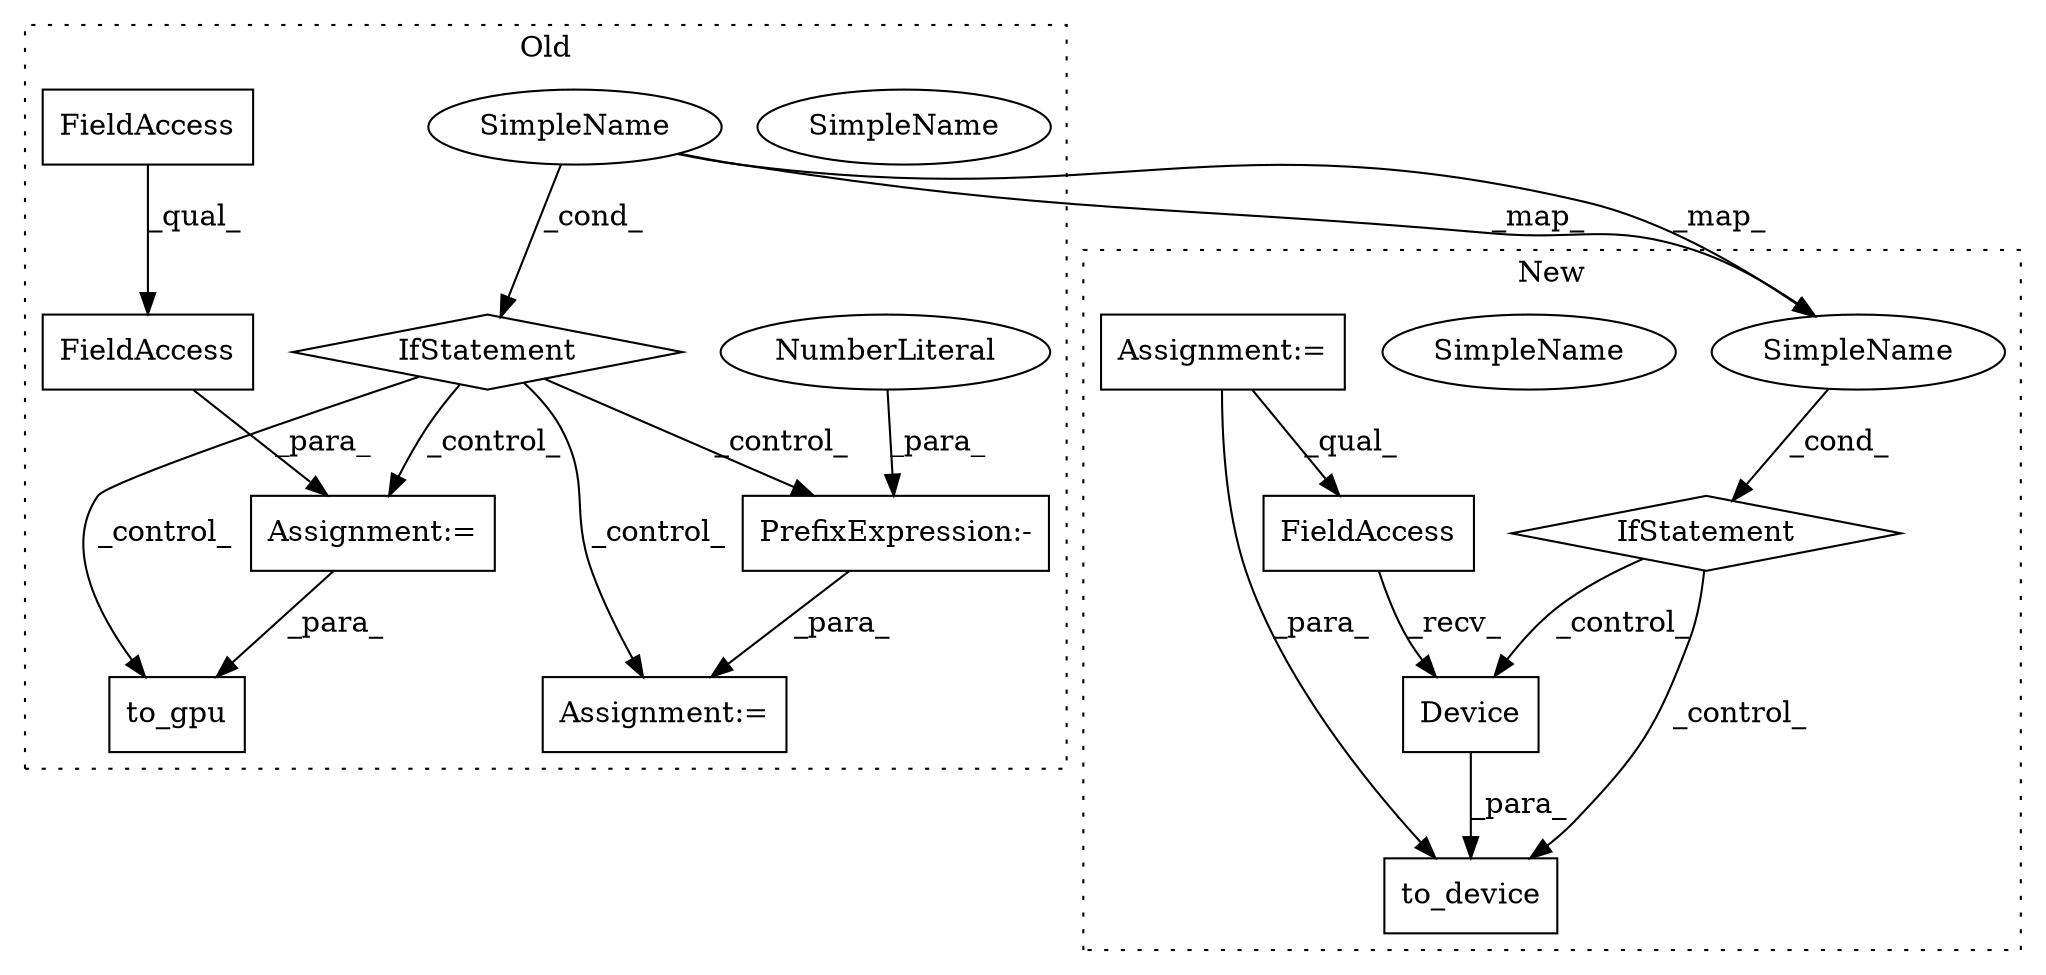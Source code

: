 digraph G {
subgraph cluster0 {
1 [label="IfStatement" a="25" s="2980,2987" l="4,2" shape="diamond"];
4 [label="Assignment:=" a="7" s="3102" l="1" shape="box"];
7 [label="to_gpu" a="32" s="3054,3070" l="7,1" shape="box"];
9 [label="SimpleName" a="42" s="2984" l="3" shape="ellipse"];
11 [label="Assignment:=" a="7" s="3006" l="1" shape="box"];
12 [label="FieldAccess" a="22" s="3007" l="28" shape="box"];
13 [label="FieldAccess" a="22" s="3007" l="17" shape="box"];
14 [label="PrefixExpression:-" a="38" s="3103" l="1" shape="box"];
15 [label="NumberLiteral" a="34" s="3104" l="1" shape="ellipse"];
16 [label="SimpleName" a="42" s="2984" l="3" shape="ellipse"];
label = "Old";
style="dotted";
}
subgraph cluster1 {
2 [label="Device" a="32" s="2890" l="8" shape="box"];
3 [label="IfStatement" a="25" s="2842,2849" l="4,2" shape="diamond"];
5 [label="FieldAccess" a="22" s="2880" l="9" shape="box"];
6 [label="Assignment:=" a="7" s="2506" l="4" shape="box"];
8 [label="to_device" a="32" s="2870,2898" l="10,1" shape="box"];
10 [label="SimpleName" a="42" s="2846" l="3" shape="ellipse"];
17 [label="SimpleName" a="42" s="2846" l="3" shape="ellipse"];
label = "New";
style="dotted";
}
1 -> 11 [label="_control_"];
1 -> 14 [label="_control_"];
1 -> 4 [label="_control_"];
1 -> 7 [label="_control_"];
2 -> 8 [label="_para_"];
3 -> 8 [label="_control_"];
3 -> 2 [label="_control_"];
5 -> 2 [label="_recv_"];
6 -> 5 [label="_qual_"];
6 -> 8 [label="_para_"];
11 -> 7 [label="_para_"];
12 -> 11 [label="_para_"];
13 -> 12 [label="_qual_"];
14 -> 4 [label="_para_"];
15 -> 14 [label="_para_"];
16 -> 1 [label="_cond_"];
16 -> 17 [label="_map_"];
16 -> 17 [label="_map_"];
17 -> 3 [label="_cond_"];
}